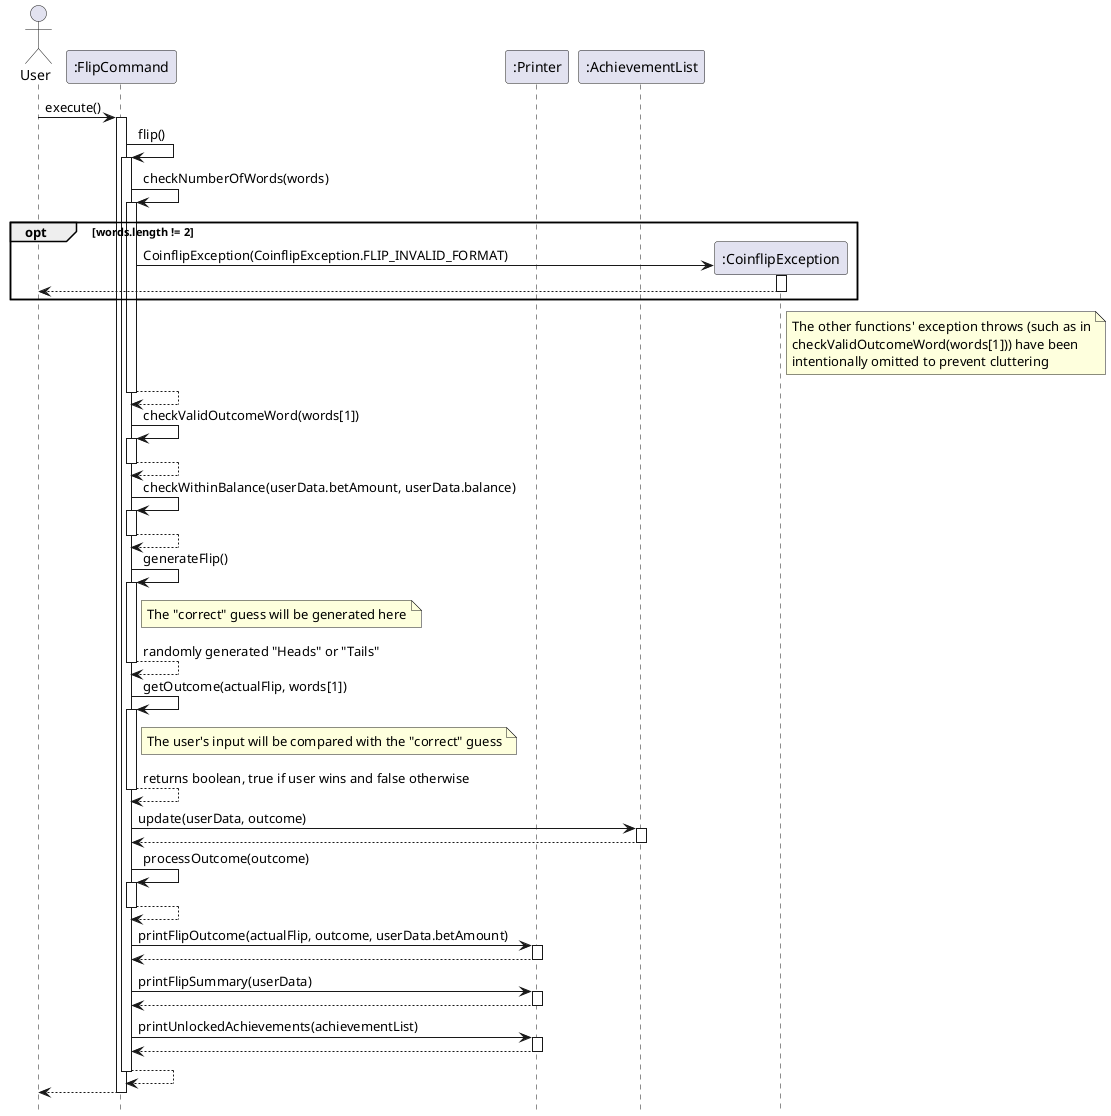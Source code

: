 @startuml
actor User as User
hide footbox
participant FlipCommand as ":FlipCommand"
participant Printer as ":Printer"
participant AchievementList as ":AchievementList"
participant CoinflipException as ":CoinflipException"

User -> FlipCommand: execute()
activate FlipCommand


FlipCommand -> FlipCommand: flip()
activate FlipCommand
FlipCommand -> FlipCommand: checkNumberOfWords(words)
activate FlipCommand
opt words.length != 2
create CoinflipException
FlipCommand -> CoinflipException : CoinflipException(CoinflipException.FLIP_INVALID_FORMAT)
activate CoinflipException
CoinflipException --> User
deactivate CoinflipException
end
note right of CoinflipException
The other functions' exception throws (such as in
checkValidOutcomeWord(words[1])) have been
intentionally omitted to prevent cluttering
end note
FlipCommand --> FlipCommand
deactivate FlipCommand
FlipCommand -> FlipCommand: checkValidOutcomeWord(words[1])
activate FlipCommand
FlipCommand --> FlipCommand
deactivate FlipCommand
FlipCommand -> FlipCommand: checkWithinBalance(userData.betAmount, userData.balance)
activate FlipCommand
FlipCommand --> FlipCommand
deactivate FlipCommand
FlipCommand -> FlipCommand: generateFlip()
activate FlipCommand
note right of FlipCommand
The "correct" guess will be generated here
end note
FlipCommand --> FlipCommand : randomly generated "Heads" or "Tails"
deactivate FlipCommand
FlipCommand -> FlipCommand: getOutcome(actualFlip, words[1])
activate FlipCommand
note right of FlipCommand
The user's input will be compared with the "correct" guess
end note
FlipCommand --> FlipCommand : returns boolean, true if user wins and false otherwise
deactivate FlipCommand
FlipCommand -> AchievementList: update(userData, outcome)
activate AchievementList
AchievementList --> FlipCommand
deactivate AchievementList
FlipCommand -> FlipCommand: processOutcome(outcome)
activate FlipCommand
FlipCommand --> FlipCommand
deactivate FlipCommand


FlipCommand -> Printer: printFlipOutcome(actualFlip, outcome, userData.betAmount)
activate Printer
Printer --> FlipCommand
deactivate Printer
FlipCommand -> Printer: printFlipSummary(userData)
activate Printer
Printer --> FlipCommand
deactivate Printer
FlipCommand -> Printer: printUnlockedAchievements(achievementList)
activate Printer
Printer --> FlipCommand
deactivate Printer
FlipCommand --> FlipCommand
deactivate FlipCommand
FlipCommand --> User
deactivate FlipCommand
@enduml
